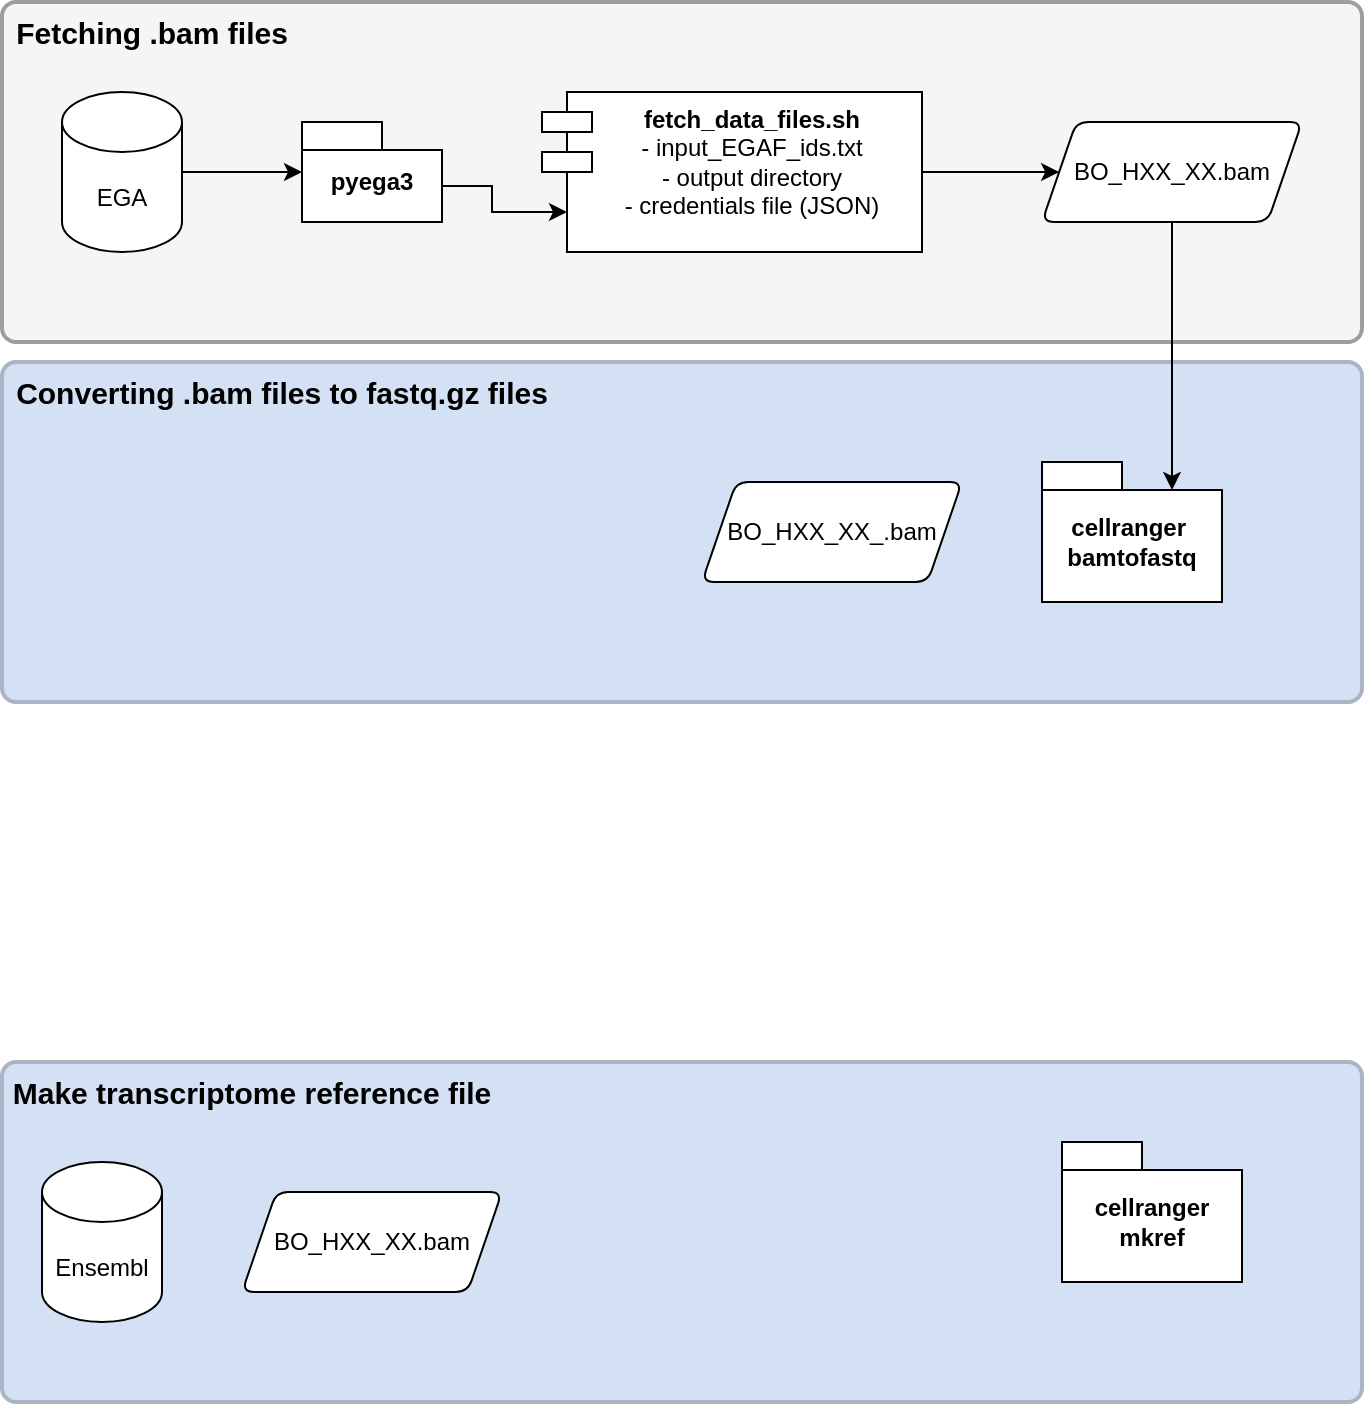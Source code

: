 <mxfile version="24.0.1" type="github">
  <diagram name="Page-1" id="jx7fNHoSlK5qeOcEfMU2">
    <mxGraphModel dx="1647" dy="973" grid="1" gridSize="10" guides="1" tooltips="1" connect="1" arrows="1" fold="1" page="1" pageScale="1" pageWidth="850" pageHeight="1100" math="0" shadow="0">
      <root>
        <mxCell id="0" />
        <mxCell id="1" parent="0" />
        <mxCell id="OXzJp4AB1eenJ9bYMwPS-4" value="" style="rounded=1;whiteSpace=wrap;html=1;absoluteArcSize=1;arcSize=14;strokeWidth=2;fillColor=#f5f5f5;fontColor=#333333;strokeColor=#9E9E9E;" vertex="1" parent="1">
          <mxGeometry x="30" y="20" width="680" height="170" as="geometry" />
        </mxCell>
        <mxCell id="OXzJp4AB1eenJ9bYMwPS-11" style="edgeStyle=orthogonalEdgeStyle;rounded=0;orthogonalLoop=1;jettySize=auto;html=1;exitX=1;exitY=0.5;exitDx=0;exitDy=0;exitPerimeter=0;" edge="1" parent="1" source="OXzJp4AB1eenJ9bYMwPS-1" target="OXzJp4AB1eenJ9bYMwPS-2">
          <mxGeometry relative="1" as="geometry" />
        </mxCell>
        <mxCell id="OXzJp4AB1eenJ9bYMwPS-1" value="EGA" style="shape=cylinder3;whiteSpace=wrap;html=1;boundedLbl=1;backgroundOutline=1;size=15;" vertex="1" parent="1">
          <mxGeometry x="60" y="65" width="60" height="80" as="geometry" />
        </mxCell>
        <mxCell id="OXzJp4AB1eenJ9bYMwPS-2" value="pyega3" style="shape=folder;fontStyle=1;spacingTop=10;tabWidth=40;tabHeight=14;tabPosition=left;html=1;whiteSpace=wrap;" vertex="1" parent="1">
          <mxGeometry x="180" y="80" width="70" height="50" as="geometry" />
        </mxCell>
        <mxCell id="OXzJp4AB1eenJ9bYMwPS-13" style="edgeStyle=orthogonalEdgeStyle;rounded=0;orthogonalLoop=1;jettySize=auto;html=1;exitX=1;exitY=0.5;exitDx=0;exitDy=0;" edge="1" parent="1" source="OXzJp4AB1eenJ9bYMwPS-3" target="OXzJp4AB1eenJ9bYMwPS-10">
          <mxGeometry relative="1" as="geometry" />
        </mxCell>
        <mxCell id="OXzJp4AB1eenJ9bYMwPS-3" value="&lt;b&gt;fetch_data_files.sh&lt;/b&gt;&lt;div&gt;- input_EGAF_ids.txt&lt;/div&gt;&lt;div&gt;- output directory&lt;/div&gt;&lt;div&gt;- credentials file (JSON)&lt;/div&gt;" style="shape=module;align=left;spacingLeft=20;align=center;verticalAlign=top;whiteSpace=wrap;html=1;jettyWidth=25;jettyHeight=10;" vertex="1" parent="1">
          <mxGeometry x="300" y="65" width="190" height="80" as="geometry" />
        </mxCell>
        <mxCell id="OXzJp4AB1eenJ9bYMwPS-5" value="Fetching .bam files" style="text;html=1;align=center;verticalAlign=middle;whiteSpace=wrap;rounded=0;fontStyle=1;fontSize=15;" vertex="1" parent="1">
          <mxGeometry x="30" y="20" width="150" height="30" as="geometry" />
        </mxCell>
        <mxCell id="OXzJp4AB1eenJ9bYMwPS-8" value="" style="rounded=1;whiteSpace=wrap;html=1;absoluteArcSize=1;arcSize=14;strokeWidth=2;fillColor=#D4E1F5;strokeColor=#AAB4C4;" vertex="1" parent="1">
          <mxGeometry x="30" y="200" width="680" height="170" as="geometry" />
        </mxCell>
        <mxCell id="OXzJp4AB1eenJ9bYMwPS-9" value="Converting .bam files to fastq.gz files" style="text;html=1;align=center;verticalAlign=middle;whiteSpace=wrap;rounded=0;fontStyle=1;fontSize=15;" vertex="1" parent="1">
          <mxGeometry x="30" y="200" width="280" height="30" as="geometry" />
        </mxCell>
        <mxCell id="OXzJp4AB1eenJ9bYMwPS-10" value="BO_HXX_XX.bam" style="shape=parallelogram;html=1;strokeWidth=1;perimeter=parallelogramPerimeter;whiteSpace=wrap;rounded=1;arcSize=12;size=0.132;" vertex="1" parent="1">
          <mxGeometry x="550" y="80" width="130" height="50" as="geometry" />
        </mxCell>
        <mxCell id="OXzJp4AB1eenJ9bYMwPS-12" style="edgeStyle=orthogonalEdgeStyle;rounded=0;orthogonalLoop=1;jettySize=auto;html=1;exitX=0;exitY=0;exitDx=70;exitDy=32;exitPerimeter=0;entryX=0;entryY=0.75;entryDx=12.5;entryDy=0;entryPerimeter=0;" edge="1" parent="1" source="OXzJp4AB1eenJ9bYMwPS-2" target="OXzJp4AB1eenJ9bYMwPS-3">
          <mxGeometry relative="1" as="geometry" />
        </mxCell>
        <mxCell id="OXzJp4AB1eenJ9bYMwPS-14" value="cellranger&amp;nbsp;&lt;div&gt;bamtofastq&lt;/div&gt;" style="shape=folder;fontStyle=1;spacingTop=10;tabWidth=40;tabHeight=14;tabPosition=left;html=1;whiteSpace=wrap;" vertex="1" parent="1">
          <mxGeometry x="550" y="250" width="90" height="70" as="geometry" />
        </mxCell>
        <mxCell id="OXzJp4AB1eenJ9bYMwPS-16" style="edgeStyle=orthogonalEdgeStyle;rounded=0;orthogonalLoop=1;jettySize=auto;html=1;exitX=0.5;exitY=1;exitDx=0;exitDy=0;entryX=0;entryY=0;entryDx=65;entryDy=14;entryPerimeter=0;" edge="1" parent="1" source="OXzJp4AB1eenJ9bYMwPS-10" target="OXzJp4AB1eenJ9bYMwPS-14">
          <mxGeometry relative="1" as="geometry" />
        </mxCell>
        <mxCell id="OXzJp4AB1eenJ9bYMwPS-17" value="BO_HXX_XX_.bam" style="shape=parallelogram;html=1;strokeWidth=1;perimeter=parallelogramPerimeter;whiteSpace=wrap;rounded=1;arcSize=12;size=0.132;" vertex="1" parent="1">
          <mxGeometry x="380" y="260" width="130" height="50" as="geometry" />
        </mxCell>
        <mxCell id="OXzJp4AB1eenJ9bYMwPS-18" value="" style="rounded=1;whiteSpace=wrap;html=1;absoluteArcSize=1;arcSize=14;strokeWidth=2;fillColor=#D4E1F5;strokeColor=#AAB4C4;" vertex="1" parent="1">
          <mxGeometry x="30" y="550" width="680" height="170" as="geometry" />
        </mxCell>
        <mxCell id="OXzJp4AB1eenJ9bYMwPS-19" value="Make transcriptome reference file" style="text;html=1;align=center;verticalAlign=middle;whiteSpace=wrap;rounded=0;fontStyle=1;fontSize=15;" vertex="1" parent="1">
          <mxGeometry x="30" y="550" width="250" height="30" as="geometry" />
        </mxCell>
        <mxCell id="OXzJp4AB1eenJ9bYMwPS-20" value="cellranger mkref" style="shape=folder;fontStyle=1;spacingTop=10;tabWidth=40;tabHeight=14;tabPosition=left;html=1;whiteSpace=wrap;" vertex="1" parent="1">
          <mxGeometry x="560" y="590" width="90" height="70" as="geometry" />
        </mxCell>
        <mxCell id="OXzJp4AB1eenJ9bYMwPS-21" value="Ensembl" style="shape=cylinder3;whiteSpace=wrap;html=1;boundedLbl=1;backgroundOutline=1;size=15;" vertex="1" parent="1">
          <mxGeometry x="50" y="600" width="60" height="80" as="geometry" />
        </mxCell>
        <mxCell id="OXzJp4AB1eenJ9bYMwPS-22" value="BO_HXX_XX.bam" style="shape=parallelogram;html=1;strokeWidth=1;perimeter=parallelogramPerimeter;whiteSpace=wrap;rounded=1;arcSize=12;size=0.132;" vertex="1" parent="1">
          <mxGeometry x="150" y="615" width="130" height="50" as="geometry" />
        </mxCell>
      </root>
    </mxGraphModel>
  </diagram>
</mxfile>
